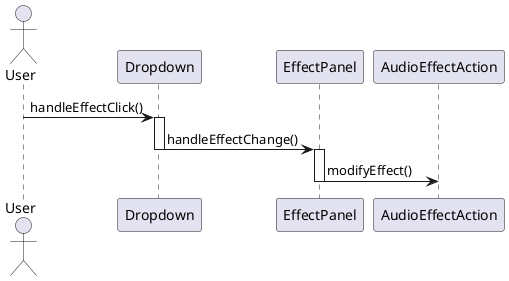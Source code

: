 @startuml
actor User

User -> Dropdown: handleEffectClick()
activate Dropdown
Dropdown -> EffectPanel: handleEffectChange()
deactivate Dropdown
activate EffectPanel
EffectPanel -> AudioEffectAction: modifyEffect()
deactivate EffectPanel
@enduml